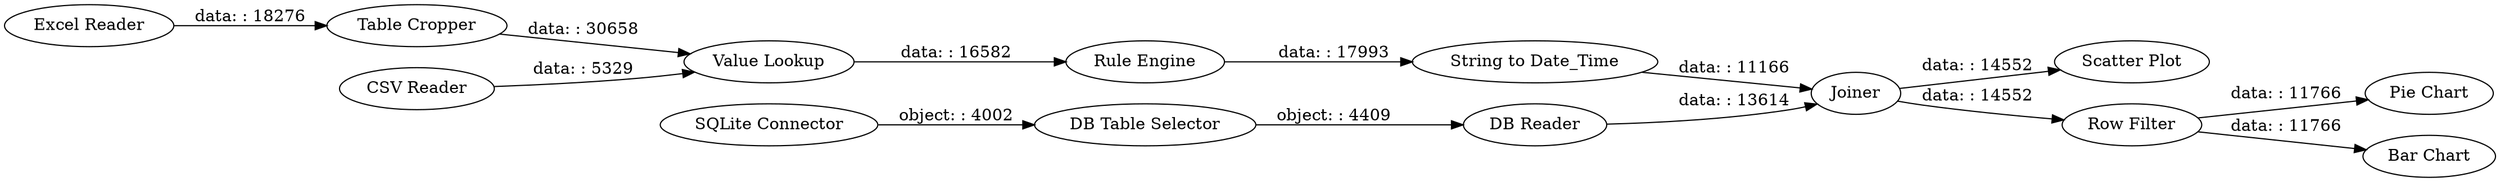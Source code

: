 digraph {
	"2326421823229734271_404" [label="DB Reader"]
	"2326421823229734271_403" [label="DB Table Selector"]
	"2326421823229734271_272" [label="Rule Engine"]
	"2326421823229734271_381" [label="Scatter Plot"]
	"2326421823229734271_271" [label="Value Lookup"]
	"2326421823229734271_273" [label="String to Date_Time"]
	"2326421823229734271_389" [label="Row Filter"]
	"2326421823229734271_406" [label="SQLite Connector"]
	"2326421823229734271_415" [label="Pie Chart"]
	"2326421823229734271_266" [label="Table Cropper"]
	"2326421823229734271_352" [label="Bar Chart"]
	"2326421823229734271_424" [label="CSV Reader"]
	"2326421823229734271_426" [label="Excel Reader"]
	"2326421823229734271_368" [label=Joiner]
	"2326421823229734271_266" -> "2326421823229734271_271" [label="data: : 30658"]
	"2326421823229734271_271" -> "2326421823229734271_272" [label="data: : 16582"]
	"2326421823229734271_426" -> "2326421823229734271_266" [label="data: : 18276"]
	"2326421823229734271_389" -> "2326421823229734271_415" [label="data: : 11766"]
	"2326421823229734271_272" -> "2326421823229734271_273" [label="data: : 17993"]
	"2326421823229734271_389" -> "2326421823229734271_352" [label="data: : 11766"]
	"2326421823229734271_406" -> "2326421823229734271_403" [label="object: : 4002"]
	"2326421823229734271_404" -> "2326421823229734271_368" [label="data: : 13614"]
	"2326421823229734271_273" -> "2326421823229734271_368" [label="data: : 11166"]
	"2326421823229734271_368" -> "2326421823229734271_389" [label="data: : 14552"]
	"2326421823229734271_368" -> "2326421823229734271_381" [label="data: : 14552"]
	"2326421823229734271_403" -> "2326421823229734271_404" [label="object: : 4409"]
	"2326421823229734271_424" -> "2326421823229734271_271" [label="data: : 5329"]
	rankdir=LR
}
